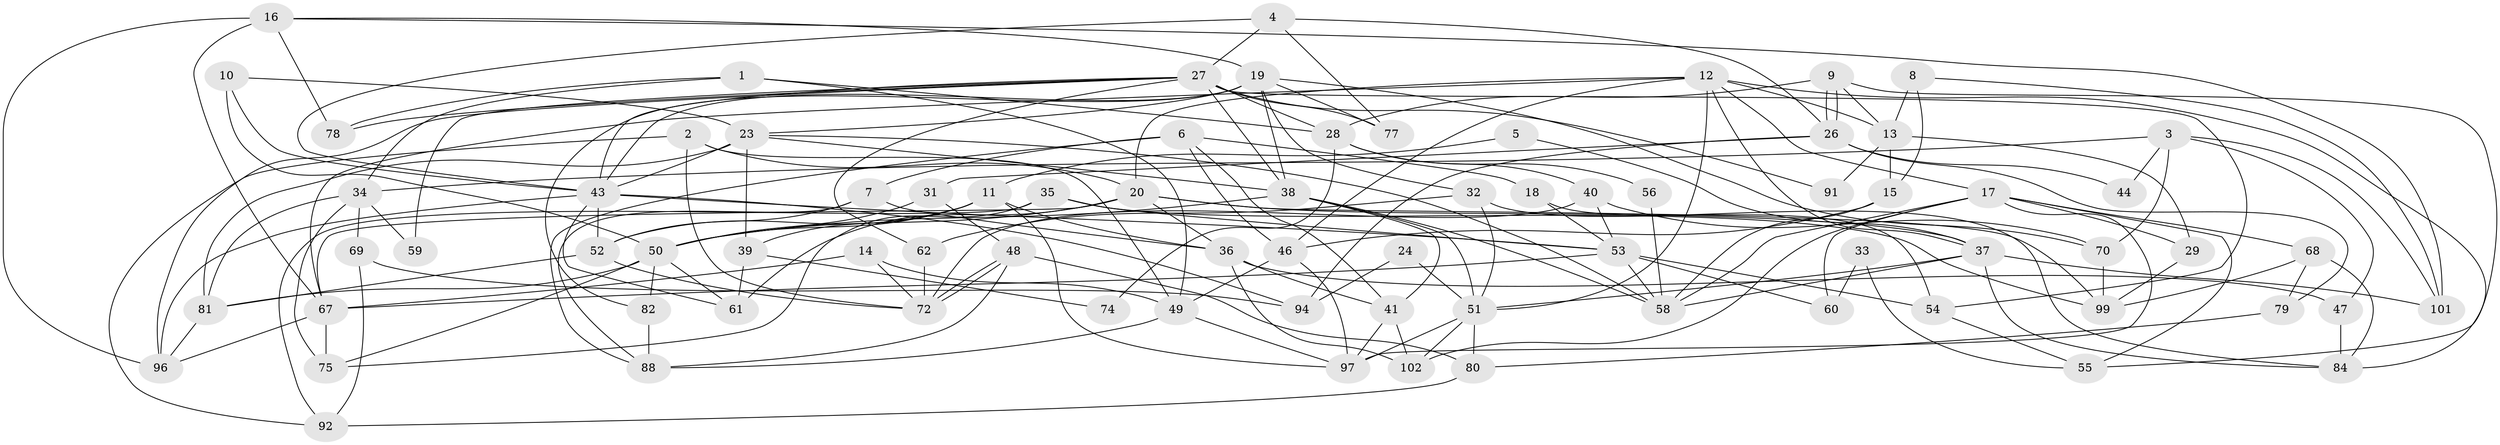 // original degree distribution, {2: 0.13392857142857142, 3: 0.2857142857142857, 4: 0.24107142857142858, 5: 0.1875, 8: 0.008928571428571428, 7: 0.044642857142857144, 6: 0.09821428571428571}
// Generated by graph-tools (version 1.1) at 2025/11/02/27/25 16:11:20]
// undirected, 78 vertices, 186 edges
graph export_dot {
graph [start="1"]
  node [color=gray90,style=filled];
  1 [super="+83"];
  2 [super="+21"];
  3 [super="+100"];
  4;
  5;
  6 [super="+107"];
  7 [super="+30"];
  8 [super="+90"];
  9 [super="+57"];
  10;
  11 [super="+22"];
  12 [super="+25"];
  13 [super="+87"];
  14;
  15;
  16 [super="+85"];
  17 [super="+76"];
  18 [super="+89"];
  19 [super="+64"];
  20;
  23 [super="+98"];
  24;
  26 [super="+110"];
  27 [super="+45"];
  28 [super="+66"];
  29;
  31;
  32;
  33;
  34 [super="+42"];
  35 [super="+65"];
  36 [super="+95"];
  37;
  38 [super="+93"];
  39;
  40;
  41 [super="+108"];
  43 [super="+63"];
  44;
  46;
  47;
  48;
  49 [super="+73"];
  50 [super="+86"];
  51 [super="+106"];
  52;
  53 [super="+112"];
  54 [super="+105"];
  55;
  56;
  58 [super="+71"];
  59;
  60;
  61;
  62;
  67;
  68;
  69;
  70;
  72 [super="+104"];
  74;
  75;
  77;
  78;
  79;
  80 [super="+109"];
  81 [super="+103"];
  82;
  84 [super="+111"];
  88;
  91;
  92;
  94;
  96;
  97;
  99;
  101;
  102;
  1 -- 49;
  1 -- 34;
  1 -- 28;
  1 -- 78;
  2 -- 72;
  2 -- 49;
  2 -- 20;
  2 -- 92;
  3 -- 70;
  3 -- 101;
  3 -- 34;
  3 -- 44;
  3 -- 47;
  4 -- 27;
  4 -- 26;
  4 -- 77;
  4 -- 43;
  5 -- 37;
  5 -- 11;
  6 -- 18;
  6 -- 88;
  6 -- 46;
  6 -- 41;
  6 -- 7;
  7 -- 52;
  7 -- 88;
  7 -- 36;
  8 -- 13 [weight=2];
  8 -- 101;
  8 -- 15;
  9 -- 26 [weight=2];
  9 -- 26;
  9 -- 28;
  9 -- 13;
  9 -- 55;
  10 -- 23;
  10 -- 50;
  10 -- 43;
  11 -- 39;
  11 -- 97;
  11 -- 50;
  11 -- 52;
  11 -- 36;
  12 -- 37;
  12 -- 67;
  12 -- 13;
  12 -- 17;
  12 -- 51;
  12 -- 20;
  12 -- 84;
  12 -- 46;
  13 -- 91;
  13 -- 29;
  13 -- 15;
  14 -- 67;
  14 -- 49;
  14 -- 72;
  15 -- 46;
  15 -- 58;
  16 -- 96;
  16 -- 101;
  16 -- 19;
  16 -- 67;
  16 -- 78;
  17 -- 102;
  17 -- 29;
  17 -- 58;
  17 -- 97;
  17 -- 68;
  17 -- 55;
  17 -- 60;
  18 -- 53;
  18 -- 54;
  19 -- 77;
  19 -- 32;
  19 -- 82;
  19 -- 38;
  19 -- 23;
  19 -- 70;
  19 -- 43;
  20 -- 37;
  20 -- 36;
  20 -- 61;
  20 -- 67;
  20 -- 99;
  20 -- 50;
  23 -- 38;
  23 -- 39;
  23 -- 81;
  23 -- 43;
  23 -- 58;
  24 -- 94;
  24 -- 51;
  26 -- 31;
  26 -- 94;
  26 -- 44;
  26 -- 79;
  27 -- 96;
  27 -- 28;
  27 -- 91;
  27 -- 59;
  27 -- 62;
  27 -- 77;
  27 -- 78;
  27 -- 38;
  27 -- 43;
  27 -- 54;
  28 -- 74;
  28 -- 40;
  28 -- 56;
  29 -- 99;
  31 -- 48;
  31 -- 50;
  32 -- 62;
  32 -- 84;
  32 -- 51;
  33 -- 60;
  33 -- 55;
  34 -- 75;
  34 -- 59;
  34 -- 69;
  34 -- 81;
  35 -- 75;
  35 -- 99;
  35 -- 92;
  35 -- 53;
  36 -- 41;
  36 -- 102;
  36 -- 47;
  37 -- 101;
  37 -- 84;
  37 -- 51;
  37 -- 58;
  38 -- 50;
  38 -- 51;
  38 -- 58;
  38 -- 41;
  39 -- 61;
  39 -- 74;
  40 -- 70;
  40 -- 53;
  40 -- 72;
  41 -- 102;
  41 -- 97;
  43 -- 52;
  43 -- 61;
  43 -- 96;
  43 -- 53;
  43 -- 94;
  46 -- 97;
  46 -- 49;
  47 -- 84;
  48 -- 72;
  48 -- 72;
  48 -- 80;
  48 -- 88;
  49 -- 88;
  49 -- 97;
  50 -- 82;
  50 -- 61;
  50 -- 75;
  50 -- 81;
  51 -- 97;
  51 -- 102;
  51 -- 80;
  52 -- 81;
  52 -- 72;
  53 -- 67;
  53 -- 54;
  53 -- 60;
  53 -- 58;
  54 -- 55;
  56 -- 58;
  62 -- 72;
  67 -- 75;
  67 -- 96;
  68 -- 99;
  68 -- 79;
  68 -- 84;
  69 -- 94;
  69 -- 92;
  70 -- 99;
  79 -- 80;
  80 -- 92;
  81 -- 96;
  82 -- 88;
}
